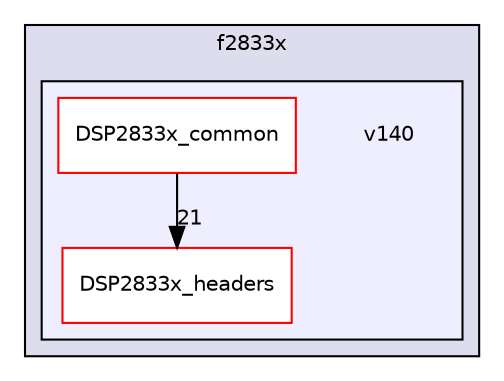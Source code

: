 digraph "f2833x/v140" {
  compound=true
  node [ fontsize="10", fontname="Helvetica"];
  edge [ labelfontsize="10", labelfontname="Helvetica"];
  subgraph clusterdir_7025d2b2446856d70902cec2b7152006 {
    graph [ bgcolor="#ddddee", pencolor="black", label="f2833x" fontname="Helvetica", fontsize="10", URL="dir_7025d2b2446856d70902cec2b7152006.html"]
  subgraph clusterdir_04528772291e8d2837135c466a1b299b {
    graph [ bgcolor="#eeeeff", pencolor="black", label="" URL="dir_04528772291e8d2837135c466a1b299b.html"];
    dir_04528772291e8d2837135c466a1b299b [shape=plaintext label="v140"];
    dir_caa383324699c56258900c5d5c2a720c [shape=box label="DSP2833x_common" color="red" fillcolor="white" style="filled" URL="dir_caa383324699c56258900c5d5c2a720c.html"];
    dir_b50d3d096ab707223c705c852576767d [shape=box label="DSP2833x_headers" color="red" fillcolor="white" style="filled" URL="dir_b50d3d096ab707223c705c852576767d.html"];
  }
  }
  dir_caa383324699c56258900c5d5c2a720c->dir_b50d3d096ab707223c705c852576767d [headlabel="21", labeldistance=1.5 headhref="dir_000006_000009.html"];
}
